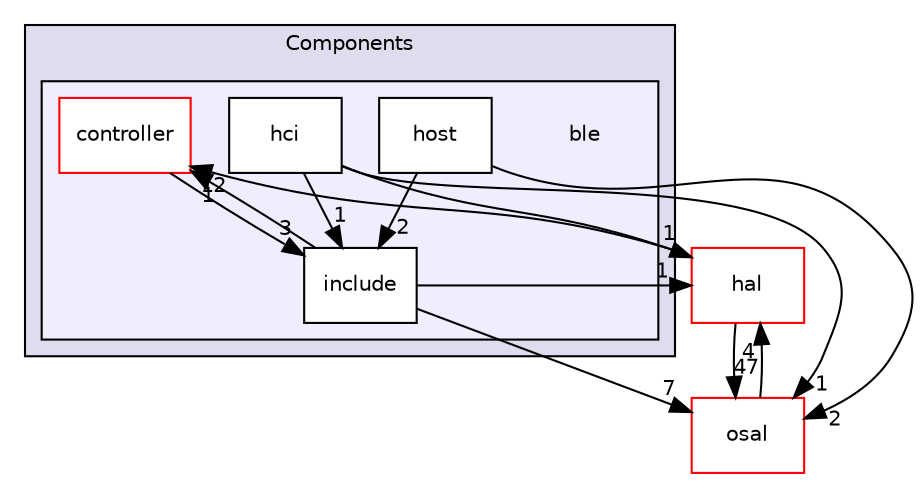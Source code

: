digraph "C:/Work.git/ble/BLE-CC254x-1.4.0/Components/ble" {
  compound=true
  node [ fontsize="10", fontname="Helvetica"];
  edge [ labelfontsize="10", labelfontname="Helvetica"];
  subgraph clusterdir_7a2b63247ca617f0e1ef727740be8a23 {
    graph [ bgcolor="#ddddee", pencolor="black", label="Components" fontname="Helvetica", fontsize="10", URL="dir_7a2b63247ca617f0e1ef727740be8a23.html"]
  subgraph clusterdir_e1aac31daf66ec93c0661b06388bf615 {
    graph [ bgcolor="#eeeeff", pencolor="black", label="" URL="dir_e1aac31daf66ec93c0661b06388bf615.html"];
    dir_e1aac31daf66ec93c0661b06388bf615 [shape=plaintext label="ble"];
    dir_b75e1dd1fafdc9282807f258aea393a6 [shape=box label="controller" color="red" fillcolor="white" style="filled" URL="dir_b75e1dd1fafdc9282807f258aea393a6.html"];
    dir_3d1860d4176a7384f5621c7922cf46db [shape=box label="hci" color="black" fillcolor="white" style="filled" URL="dir_3d1860d4176a7384f5621c7922cf46db.html"];
    dir_cae7b23dd5b00e5244cb96ee43de1218 [shape=box label="host" color="black" fillcolor="white" style="filled" URL="dir_cae7b23dd5b00e5244cb96ee43de1218.html"];
    dir_0e6c88dc3493ee74cf5c1ff5b8323d07 [shape=box label="include" color="black" fillcolor="white" style="filled" URL="dir_0e6c88dc3493ee74cf5c1ff5b8323d07.html"];
  }
  }
  dir_cee72f2caaa4e11cc73a20c481630d7d [shape=box label="hal" fillcolor="white" style="filled" color="red" URL="dir_cee72f2caaa4e11cc73a20c481630d7d.html"];
  dir_781362c2f1976cc08ba92fa142a04878 [shape=box label="osal" fillcolor="white" style="filled" color="red" URL="dir_781362c2f1976cc08ba92fa142a04878.html"];
  dir_cee72f2caaa4e11cc73a20c481630d7d->dir_781362c2f1976cc08ba92fa142a04878 [headlabel="47", labeldistance=1.5 headhref="dir_000008_000034.html"];
  dir_cee72f2caaa4e11cc73a20c481630d7d->dir_b75e1dd1fafdc9282807f258aea393a6 [headlabel="12", labeldistance=1.5 headhref="dir_000008_000003.html"];
  dir_781362c2f1976cc08ba92fa142a04878->dir_cee72f2caaa4e11cc73a20c481630d7d [headlabel="4", labeldistance=1.5 headhref="dir_000034_000008.html"];
  dir_cae7b23dd5b00e5244cb96ee43de1218->dir_781362c2f1976cc08ba92fa142a04878 [headlabel="2", labeldistance=1.5 headhref="dir_000006_000034.html"];
  dir_cae7b23dd5b00e5244cb96ee43de1218->dir_0e6c88dc3493ee74cf5c1ff5b8323d07 [headlabel="2", labeldistance=1.5 headhref="dir_000006_000007.html"];
  dir_3d1860d4176a7384f5621c7922cf46db->dir_cee72f2caaa4e11cc73a20c481630d7d [headlabel="1", labeldistance=1.5 headhref="dir_000005_000008.html"];
  dir_3d1860d4176a7384f5621c7922cf46db->dir_781362c2f1976cc08ba92fa142a04878 [headlabel="1", labeldistance=1.5 headhref="dir_000005_000034.html"];
  dir_3d1860d4176a7384f5621c7922cf46db->dir_0e6c88dc3493ee74cf5c1ff5b8323d07 [headlabel="1", labeldistance=1.5 headhref="dir_000005_000007.html"];
  dir_b75e1dd1fafdc9282807f258aea393a6->dir_0e6c88dc3493ee74cf5c1ff5b8323d07 [headlabel="3", labeldistance=1.5 headhref="dir_000003_000007.html"];
  dir_0e6c88dc3493ee74cf5c1ff5b8323d07->dir_cee72f2caaa4e11cc73a20c481630d7d [headlabel="1", labeldistance=1.5 headhref="dir_000007_000008.html"];
  dir_0e6c88dc3493ee74cf5c1ff5b8323d07->dir_781362c2f1976cc08ba92fa142a04878 [headlabel="7", labeldistance=1.5 headhref="dir_000007_000034.html"];
  dir_0e6c88dc3493ee74cf5c1ff5b8323d07->dir_b75e1dd1fafdc9282807f258aea393a6 [headlabel="1", labeldistance=1.5 headhref="dir_000007_000003.html"];
}

